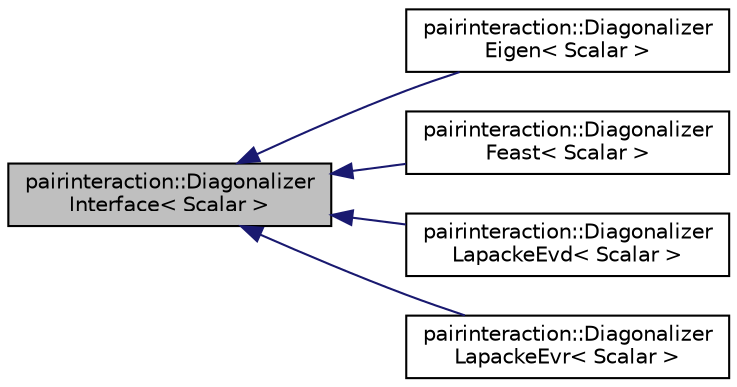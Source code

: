 digraph "pairinteraction::DiagonalizerInterface&lt; Scalar &gt;"
{
 // INTERACTIVE_SVG=YES
 // LATEX_PDF_SIZE
  bgcolor="transparent";
  edge [fontname="Helvetica",fontsize="10",labelfontname="Helvetica",labelfontsize="10"];
  node [fontname="Helvetica",fontsize="10",shape=record];
  rankdir="LR";
  Node1 [label="pairinteraction::Diagonalizer\lInterface\< Scalar \>",height=0.2,width=0.4,color="black", fillcolor="grey75", style="filled", fontcolor="black",tooltip=" "];
  Node1 -> Node2 [dir="back",color="midnightblue",fontsize="10",style="solid",fontname="Helvetica"];
  Node2 [label="pairinteraction::Diagonalizer\lEigen\< Scalar \>",height=0.2,width=0.4,color="black",URL="$classpairinteraction_1_1DiagonalizerEigen.html",tooltip=" "];
  Node1 -> Node3 [dir="back",color="midnightblue",fontsize="10",style="solid",fontname="Helvetica"];
  Node3 [label="pairinteraction::Diagonalizer\lFeast\< Scalar \>",height=0.2,width=0.4,color="black",URL="$classpairinteraction_1_1DiagonalizerFeast.html",tooltip=" "];
  Node1 -> Node4 [dir="back",color="midnightblue",fontsize="10",style="solid",fontname="Helvetica"];
  Node4 [label="pairinteraction::Diagonalizer\lLapackeEvd\< Scalar \>",height=0.2,width=0.4,color="black",URL="$classpairinteraction_1_1DiagonalizerLapackeEvd.html",tooltip=" "];
  Node1 -> Node5 [dir="back",color="midnightblue",fontsize="10",style="solid",fontname="Helvetica"];
  Node5 [label="pairinteraction::Diagonalizer\lLapackeEvr\< Scalar \>",height=0.2,width=0.4,color="black",URL="$classpairinteraction_1_1DiagonalizerLapackeEvr.html",tooltip=" "];
}
